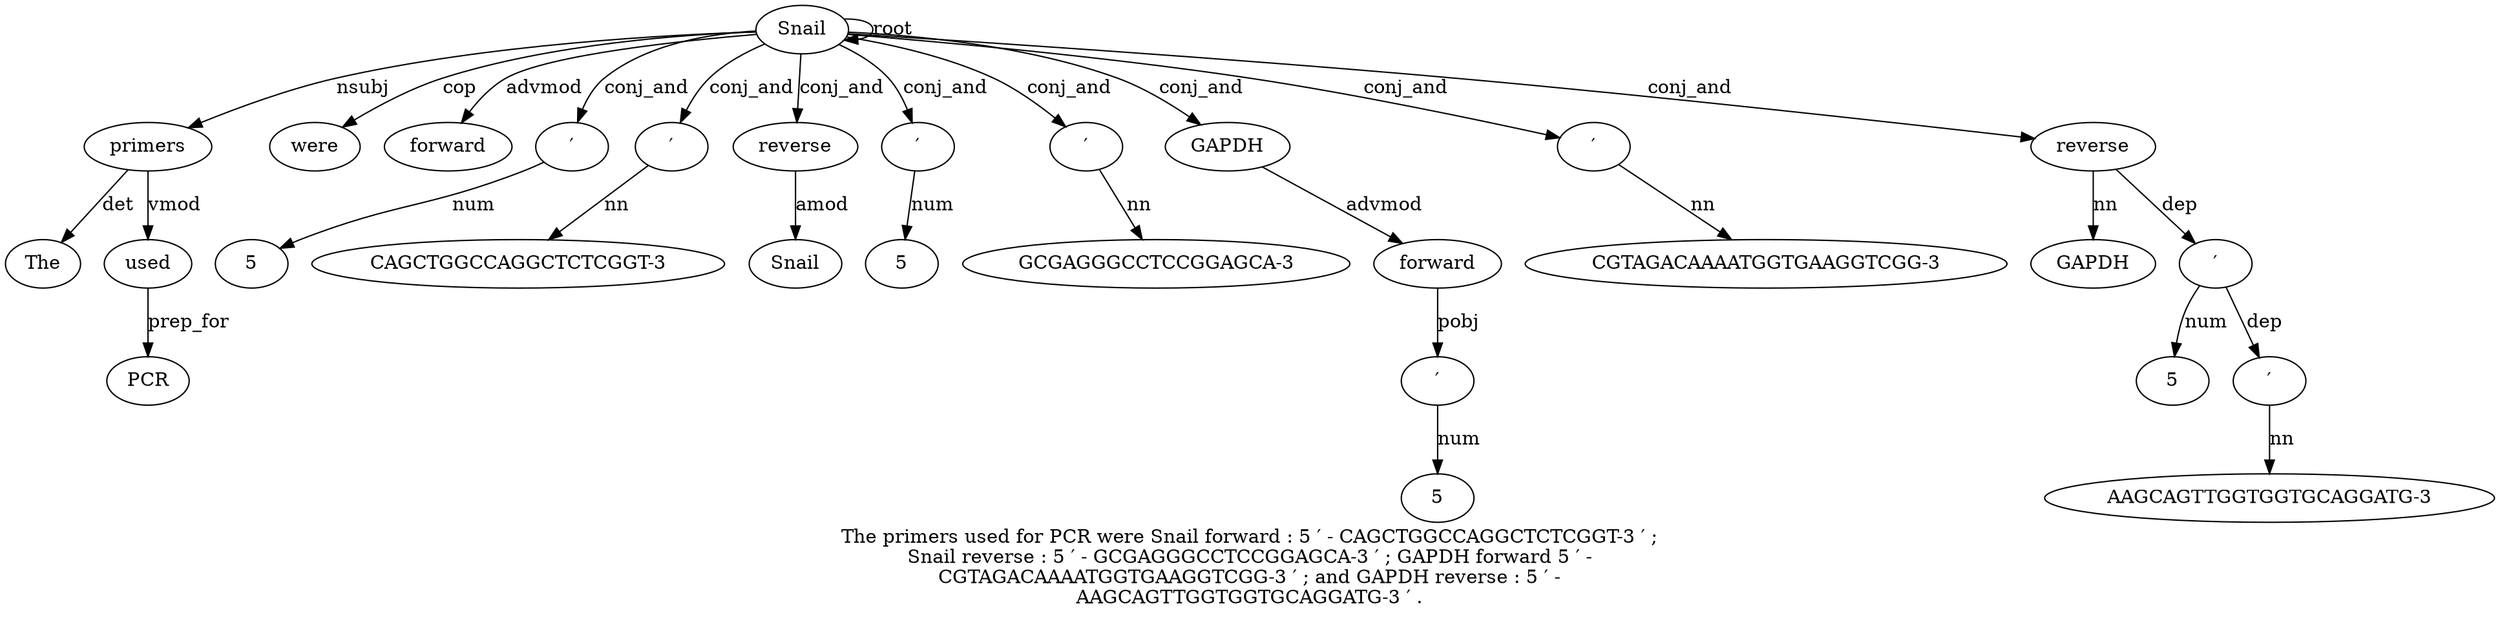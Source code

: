 digraph "The primers used for PCR were Snail forward : 5 ′ - CAGCTGGCCAGGCTCTCGGT-3 ′ ; Snail reverse : 5 ′ - GCGAGGGCCTCCGGAGCA-3 ′ ; GAPDH forward 5 ′ - CGTAGACAAAATGGTGAAGGTCGG-3 ′ ; and GAPDH reverse : 5 ′ - AAGCAGTTGGTGGTGCAGGATG-3 ′ ." {
label="The primers used for PCR were Snail forward : 5 ′ - CAGCTGGCCAGGCTCTCGGT-3 ′ ;
Snail reverse : 5 ′ - GCGAGGGCCTCCGGAGCA-3 ′ ; GAPDH forward 5 ′ -
CGTAGACAAAATGGTGAAGGTCGG-3 ′ ; and GAPDH reverse : 5 ′ -
AAGCAGTTGGTGGTGCAGGATG-3 ′ .";
primers2 [style=filled, fillcolor=white, label=primers];
The1 [style=filled, fillcolor=white, label=The];
primers2 -> The1  [label=det];
Snail7 [style=filled, fillcolor=white, label=Snail];
Snail7 -> primers2  [label=nsubj];
used3 [style=filled, fillcolor=white, label=used];
primers2 -> used3  [label=vmod];
PCR5 [style=filled, fillcolor=white, label=PCR];
used3 -> PCR5  [label=prep_for];
were6 [style=filled, fillcolor=white, label=were];
Snail7 -> were6  [label=cop];
Snail7 -> Snail7  [label=root];
forward8 [style=filled, fillcolor=white, label=forward];
Snail7 -> forward8  [label=advmod];
"′11" [style=filled, fillcolor=white, label="′"];
510 [style=filled, fillcolor=white, label=5];
"′11" -> 510  [label=num];
Snail7 -> "′11"  [label=conj_and];
"′14" [style=filled, fillcolor=white, label="′"];
"CAGCTGGCCAGGCTCTCGGT-31" [style=filled, fillcolor=white, label="CAGCTGGCCAGGCTCTCGGT-3"];
"′14" -> "CAGCTGGCCAGGCTCTCGGT-31"  [label=nn];
Snail7 -> "′14"  [label=conj_and];
reverse17 [style=filled, fillcolor=white, label=reverse];
Snail16 [style=filled, fillcolor=white, label=Snail];
reverse17 -> Snail16  [label=amod];
Snail7 -> reverse17  [label=conj_and];
"′20" [style=filled, fillcolor=white, label="′"];
519 [style=filled, fillcolor=white, label=5];
"′20" -> 519  [label=num];
Snail7 -> "′20"  [label=conj_and];
"′23" [style=filled, fillcolor=white, label="′"];
"GCGAGGGCCTCCGGAGCA-322" [style=filled, fillcolor=white, label="GCGAGGGCCTCCGGAGCA-3"];
"′23" -> "GCGAGGGCCTCCGGAGCA-322"  [label=nn];
Snail7 -> "′23"  [label=conj_and];
GAPDH25 [style=filled, fillcolor=white, label=GAPDH];
Snail7 -> GAPDH25  [label=conj_and];
forward26 [style=filled, fillcolor=white, label=forward];
GAPDH25 -> forward26  [label=advmod];
"′28" [style=filled, fillcolor=white, label="′"];
527 [style=filled, fillcolor=white, label=5];
"′28" -> 527  [label=num];
forward26 -> "′28"  [label=pobj];
"′31" [style=filled, fillcolor=white, label="′"];
"CGTAGACAAAATGGTGAAGGTCGG-30" [style=filled, fillcolor=white, label="CGTAGACAAAATGGTGAAGGTCGG-3"];
"′31" -> "CGTAGACAAAATGGTGAAGGTCGG-30"  [label=nn];
Snail7 -> "′31"  [label=conj_and];
reverse35 [style=filled, fillcolor=white, label=reverse];
GAPDH34 [style=filled, fillcolor=white, label=GAPDH];
reverse35 -> GAPDH34  [label=nn];
Snail7 -> reverse35  [label=conj_and];
"′38" [style=filled, fillcolor=white, label="′"];
537 [style=filled, fillcolor=white, label=5];
"′38" -> 537  [label=num];
reverse35 -> "′38"  [label=dep];
"′41" [style=filled, fillcolor=white, label="′"];
"AAGCAGTTGGTGGTGCAGGATG-340" [style=filled, fillcolor=white, label="AAGCAGTTGGTGGTGCAGGATG-3"];
"′41" -> "AAGCAGTTGGTGGTGCAGGATG-340"  [label=nn];
"′38" -> "′41"  [label=dep];
}
